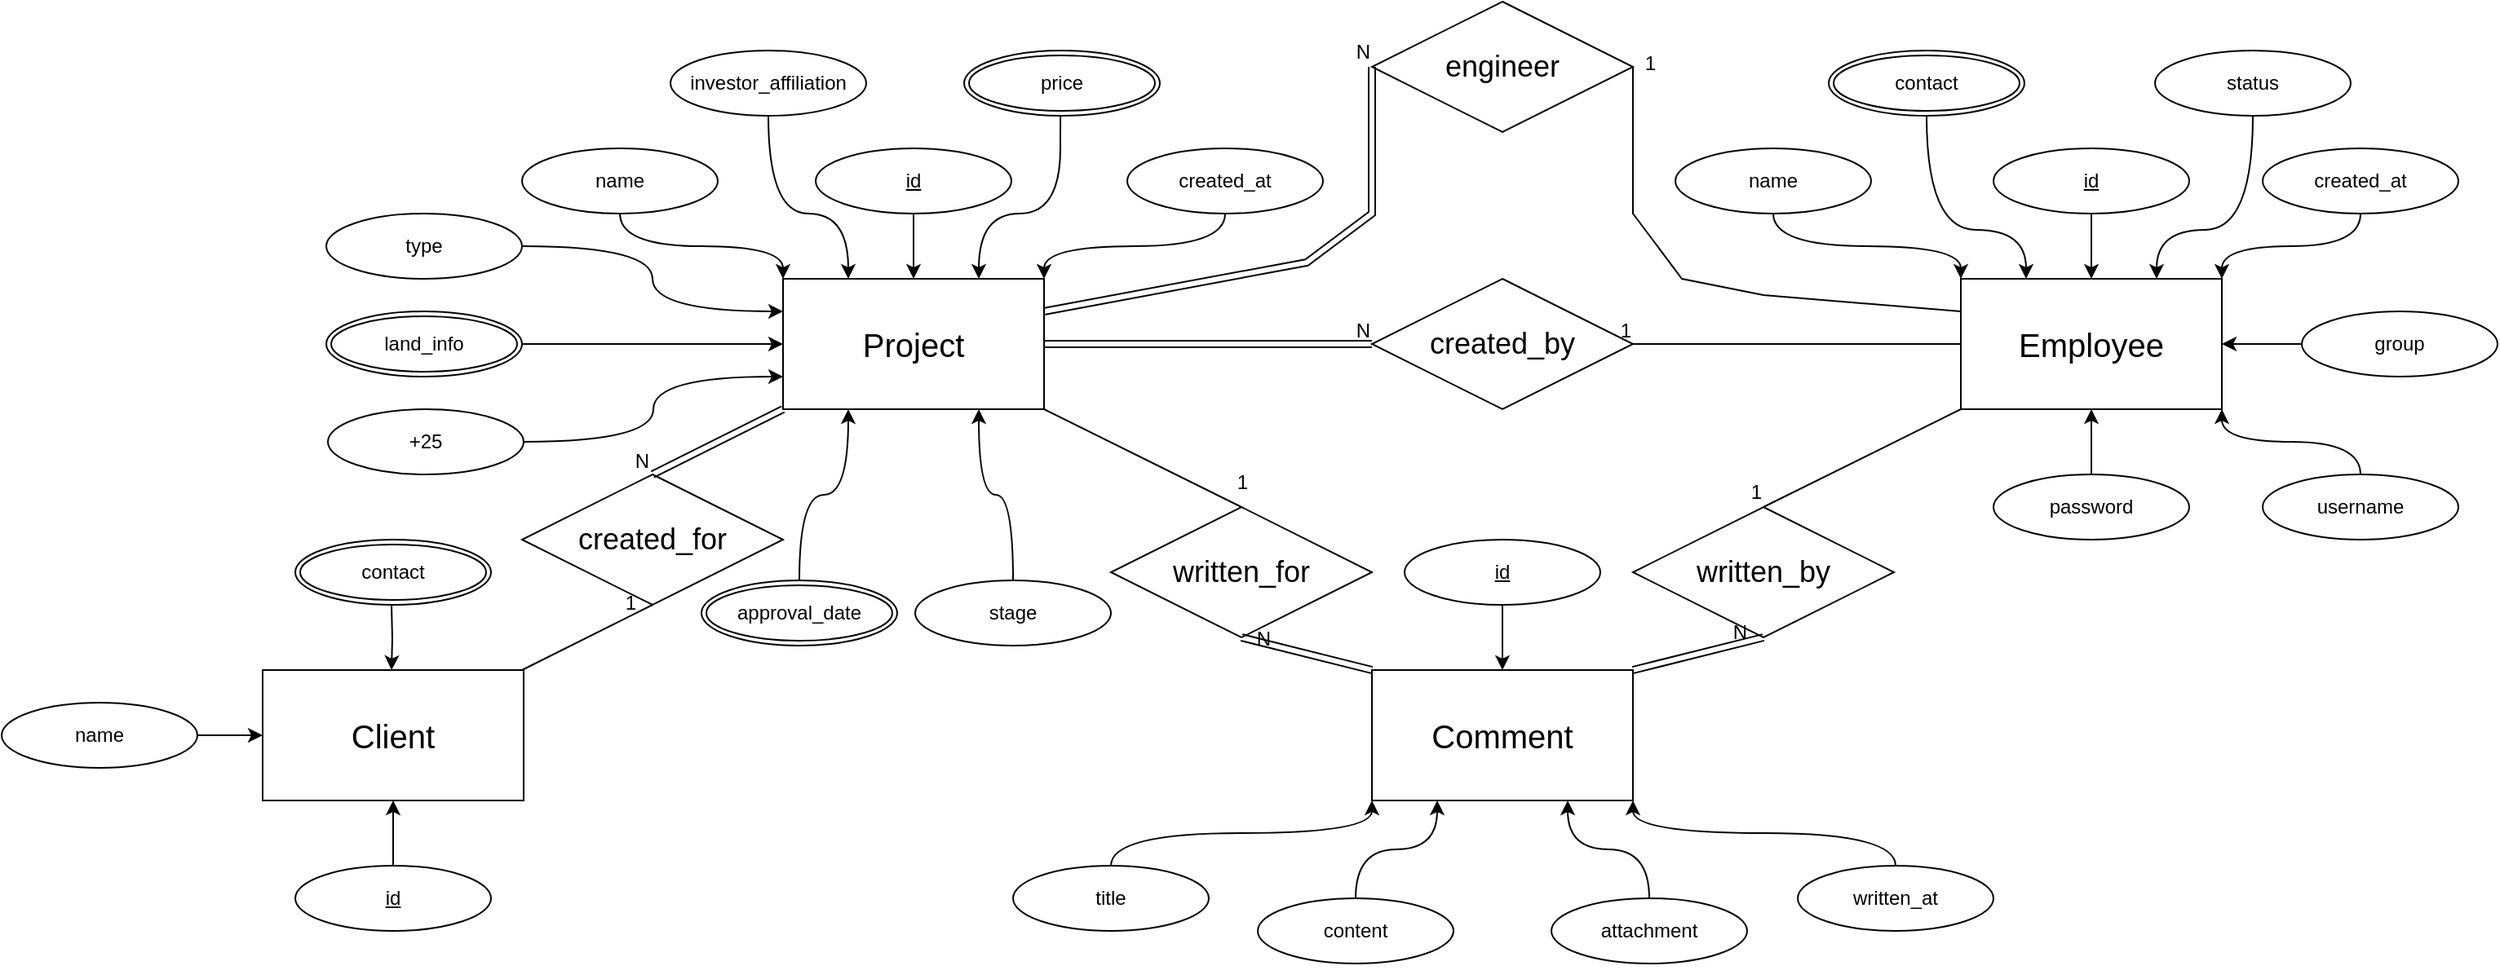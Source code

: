 <mxfile version="22.1.5" type="github">
  <diagram name="Page-1" id="nNpLAruxsdGebeE1YQzH">
    <mxGraphModel dx="1841" dy="941" grid="1" gridSize="10" guides="1" tooltips="1" connect="1" arrows="1" fold="1" page="1" pageScale="1" pageWidth="827" pageHeight="1169" math="0" shadow="0">
      <root>
        <mxCell id="0" />
        <mxCell id="1" parent="0" />
        <mxCell id="aJLEh5gx3QqnoR06jbg_-3" value="&lt;font style=&quot;font-size: 20px;&quot;&gt;Project&lt;/font&gt;" style="whiteSpace=wrap;html=1;align=center;" parent="1" vertex="1">
          <mxGeometry x="519" y="380" width="160" height="80" as="geometry" />
        </mxCell>
        <mxCell id="aJLEh5gx3QqnoR06jbg_-4" value="&lt;font style=&quot;font-size: 20px;&quot;&gt;Client&lt;/font&gt;" style="whiteSpace=wrap;html=1;align=center;" parent="1" vertex="1">
          <mxGeometry x="200" y="620" width="160" height="80" as="geometry" />
        </mxCell>
        <mxCell id="aJLEh5gx3QqnoR06jbg_-5" value="&lt;font style=&quot;font-size: 20px;&quot;&gt;Employee&lt;/font&gt;" style="whiteSpace=wrap;html=1;align=center;" parent="1" vertex="1">
          <mxGeometry x="1241" y="380" width="160" height="80" as="geometry" />
        </mxCell>
        <mxCell id="aJLEh5gx3QqnoR06jbg_-7" value="&lt;font style=&quot;font-size: 20px;&quot;&gt;Comment&lt;/font&gt;" style="whiteSpace=wrap;html=1;align=center;" parent="1" vertex="1">
          <mxGeometry x="880" y="620" width="160" height="80" as="geometry" />
        </mxCell>
        <mxCell id="SDNTI_QLvfvPA9n5V9hH-60" style="edgeStyle=orthogonalEdgeStyle;rounded=0;orthogonalLoop=1;jettySize=auto;html=1;exitX=0.5;exitY=1;exitDx=0;exitDy=0;entryX=0;entryY=0;entryDx=0;entryDy=0;curved=1;" parent="1" source="aJLEh5gx3QqnoR06jbg_-8" target="aJLEh5gx3QqnoR06jbg_-3" edge="1">
          <mxGeometry relative="1" as="geometry" />
        </mxCell>
        <mxCell id="aJLEh5gx3QqnoR06jbg_-8" value="name" style="ellipse;whiteSpace=wrap;html=1;align=center;" parent="1" vertex="1">
          <mxGeometry x="359" y="300" width="120" height="40" as="geometry" />
        </mxCell>
        <mxCell id="SDNTI_QLvfvPA9n5V9hH-51" style="edgeStyle=orthogonalEdgeStyle;rounded=0;orthogonalLoop=1;jettySize=auto;html=1;entryX=0.5;entryY=0;entryDx=0;entryDy=0;" parent="1" source="aJLEh5gx3QqnoR06jbg_-12" target="aJLEh5gx3QqnoR06jbg_-3" edge="1">
          <mxGeometry relative="1" as="geometry" />
        </mxCell>
        <mxCell id="aJLEh5gx3QqnoR06jbg_-12" value="id" style="ellipse;whiteSpace=wrap;html=1;align=center;fontStyle=4;" parent="1" vertex="1">
          <mxGeometry x="539" y="300" width="120" height="40" as="geometry" />
        </mxCell>
        <mxCell id="SDNTI_QLvfvPA9n5V9hH-59" style="edgeStyle=orthogonalEdgeStyle;rounded=0;orthogonalLoop=1;jettySize=auto;html=1;exitX=0.5;exitY=1;exitDx=0;exitDy=0;entryX=1;entryY=0;entryDx=0;entryDy=0;curved=1;" parent="1" source="aJLEh5gx3QqnoR06jbg_-14" target="aJLEh5gx3QqnoR06jbg_-3" edge="1">
          <mxGeometry relative="1" as="geometry" />
        </mxCell>
        <mxCell id="aJLEh5gx3QqnoR06jbg_-14" value="created_at" style="ellipse;whiteSpace=wrap;html=1;align=center;" parent="1" vertex="1">
          <mxGeometry x="730" y="300" width="120" height="40" as="geometry" />
        </mxCell>
        <mxCell id="SDNTI_QLvfvPA9n5V9hH-2" value="&lt;span style=&quot;font-size: 18px;&quot;&gt;written_for&lt;/span&gt;" style="shape=rhombus;perimeter=rhombusPerimeter;whiteSpace=wrap;html=1;align=center;" parent="1" vertex="1">
          <mxGeometry x="720" y="520" width="160" height="80" as="geometry" />
        </mxCell>
        <mxCell id="SDNTI_QLvfvPA9n5V9hH-3" value="&lt;font style=&quot;font-size: 18px;&quot;&gt;written_by&lt;/font&gt;" style="shape=rhombus;perimeter=rhombusPerimeter;whiteSpace=wrap;html=1;align=center;" parent="1" vertex="1">
          <mxGeometry x="1040" y="520" width="160" height="80" as="geometry" />
        </mxCell>
        <mxCell id="SDNTI_QLvfvPA9n5V9hH-5" value="&lt;font style=&quot;font-size: 18px;&quot;&gt;created_by&lt;/font&gt;" style="shape=rhombus;perimeter=rhombusPerimeter;whiteSpace=wrap;html=1;align=center;" parent="1" vertex="1">
          <mxGeometry x="880" y="380" width="160" height="80" as="geometry" />
        </mxCell>
        <mxCell id="SDNTI_QLvfvPA9n5V9hH-13" value="" style="shape=link;html=1;rounded=0;exitX=1;exitY=0.5;exitDx=0;exitDy=0;entryX=0;entryY=0.5;entryDx=0;entryDy=0;" parent="1" source="aJLEh5gx3QqnoR06jbg_-3" target="SDNTI_QLvfvPA9n5V9hH-5" edge="1">
          <mxGeometry relative="1" as="geometry">
            <mxPoint x="969" y="610" as="sourcePoint" />
            <mxPoint x="839" y="420" as="targetPoint" />
          </mxGeometry>
        </mxCell>
        <mxCell id="SDNTI_QLvfvPA9n5V9hH-14" value="N" style="resizable=0;html=1;whiteSpace=wrap;align=right;verticalAlign=bottom;" parent="SDNTI_QLvfvPA9n5V9hH-13" connectable="0" vertex="1">
          <mxGeometry x="1" relative="1" as="geometry" />
        </mxCell>
        <mxCell id="SDNTI_QLvfvPA9n5V9hH-15" value="" style="endArrow=none;html=1;rounded=0;entryX=1;entryY=0.5;entryDx=0;entryDy=0;exitX=0;exitY=0.5;exitDx=0;exitDy=0;" parent="1" source="aJLEh5gx3QqnoR06jbg_-5" target="SDNTI_QLvfvPA9n5V9hH-5" edge="1">
          <mxGeometry relative="1" as="geometry">
            <mxPoint x="886" y="620" as="sourcePoint" />
            <mxPoint x="1052" y="420" as="targetPoint" />
          </mxGeometry>
        </mxCell>
        <mxCell id="SDNTI_QLvfvPA9n5V9hH-16" value="1" style="resizable=0;html=1;whiteSpace=wrap;align=right;verticalAlign=bottom;" parent="SDNTI_QLvfvPA9n5V9hH-15" connectable="0" vertex="1">
          <mxGeometry x="1" relative="1" as="geometry" />
        </mxCell>
        <mxCell id="SDNTI_QLvfvPA9n5V9hH-23" value="" style="shape=link;html=1;rounded=0;entryX=0.5;entryY=1;entryDx=0;entryDy=0;exitX=0;exitY=0;exitDx=0;exitDy=0;" parent="1" target="SDNTI_QLvfvPA9n5V9hH-2" edge="1" source="aJLEh5gx3QqnoR06jbg_-7">
          <mxGeometry relative="1" as="geometry">
            <mxPoint x="839" y="620" as="sourcePoint" />
            <mxPoint x="859" y="780" as="targetPoint" />
          </mxGeometry>
        </mxCell>
        <mxCell id="SDNTI_QLvfvPA9n5V9hH-24" value="N" style="resizable=0;html=1;whiteSpace=wrap;align=right;verticalAlign=bottom;" parent="SDNTI_QLvfvPA9n5V9hH-23" connectable="0" vertex="1">
          <mxGeometry x="1" relative="1" as="geometry">
            <mxPoint x="20" y="10" as="offset" />
          </mxGeometry>
        </mxCell>
        <mxCell id="SDNTI_QLvfvPA9n5V9hH-27" value="" style="endArrow=none;html=1;rounded=0;exitX=1;exitY=1;exitDx=0;exitDy=0;entryX=0.5;entryY=0;entryDx=0;entryDy=0;" parent="1" source="aJLEh5gx3QqnoR06jbg_-3" target="SDNTI_QLvfvPA9n5V9hH-2" edge="1">
          <mxGeometry relative="1" as="geometry">
            <mxPoint x="649" y="730" as="sourcePoint" />
            <mxPoint x="809" y="730" as="targetPoint" />
          </mxGeometry>
        </mxCell>
        <mxCell id="SDNTI_QLvfvPA9n5V9hH-28" value="1" style="resizable=0;html=1;whiteSpace=wrap;align=right;verticalAlign=bottom;" parent="SDNTI_QLvfvPA9n5V9hH-27" connectable="0" vertex="1">
          <mxGeometry x="1" relative="1" as="geometry">
            <mxPoint x="6" y="-6" as="offset" />
          </mxGeometry>
        </mxCell>
        <mxCell id="SDNTI_QLvfvPA9n5V9hH-31" value="" style="shape=link;html=1;rounded=0;entryX=0.5;entryY=1;entryDx=0;entryDy=0;exitX=1;exitY=0;exitDx=0;exitDy=0;" parent="1" source="aJLEh5gx3QqnoR06jbg_-7" target="SDNTI_QLvfvPA9n5V9hH-3" edge="1">
          <mxGeometry relative="1" as="geometry">
            <mxPoint x="1054" y="620" as="sourcePoint" />
            <mxPoint x="1184" y="650" as="targetPoint" />
          </mxGeometry>
        </mxCell>
        <mxCell id="SDNTI_QLvfvPA9n5V9hH-32" value="N" style="resizable=0;html=1;whiteSpace=wrap;align=right;verticalAlign=bottom;" parent="SDNTI_QLvfvPA9n5V9hH-31" connectable="0" vertex="1">
          <mxGeometry x="1" relative="1" as="geometry">
            <mxPoint x="-9" y="6" as="offset" />
          </mxGeometry>
        </mxCell>
        <mxCell id="SDNTI_QLvfvPA9n5V9hH-36" value="" style="endArrow=none;html=1;rounded=0;entryX=0.5;entryY=0;entryDx=0;entryDy=0;exitX=0;exitY=1;exitDx=0;exitDy=0;" parent="1" source="aJLEh5gx3QqnoR06jbg_-5" edge="1" target="SDNTI_QLvfvPA9n5V9hH-3">
          <mxGeometry relative="1" as="geometry">
            <mxPoint x="1036" y="650" as="sourcePoint" />
            <mxPoint x="1146" y="500" as="targetPoint" />
          </mxGeometry>
        </mxCell>
        <mxCell id="SDNTI_QLvfvPA9n5V9hH-37" value="1" style="resizable=0;html=1;whiteSpace=wrap;align=right;verticalAlign=bottom;" parent="SDNTI_QLvfvPA9n5V9hH-36" connectable="0" vertex="1">
          <mxGeometry x="1" relative="1" as="geometry" />
        </mxCell>
        <mxCell id="SDNTI_QLvfvPA9n5V9hH-56" style="edgeStyle=orthogonalEdgeStyle;rounded=0;orthogonalLoop=1;jettySize=auto;html=1;exitX=0.5;exitY=1;exitDx=0;exitDy=0;entryX=0.5;entryY=0;entryDx=0;entryDy=0;" parent="1" source="SDNTI_QLvfvPA9n5V9hH-40" target="aJLEh5gx3QqnoR06jbg_-7" edge="1">
          <mxGeometry relative="1" as="geometry" />
        </mxCell>
        <mxCell id="SDNTI_QLvfvPA9n5V9hH-40" value="id" style="ellipse;whiteSpace=wrap;html=1;align=center;fontStyle=4;" parent="1" vertex="1">
          <mxGeometry x="900" y="540" width="120" height="40" as="geometry" />
        </mxCell>
        <mxCell id="SDNTI_QLvfvPA9n5V9hH-58" style="edgeStyle=orthogonalEdgeStyle;rounded=0;orthogonalLoop=1;jettySize=auto;html=1;exitX=0.5;exitY=0;exitDx=0;exitDy=0;entryX=0;entryY=1;entryDx=0;entryDy=0;curved=1;" parent="1" source="SDNTI_QLvfvPA9n5V9hH-42" target="aJLEh5gx3QqnoR06jbg_-7" edge="1">
          <mxGeometry relative="1" as="geometry" />
        </mxCell>
        <mxCell id="SDNTI_QLvfvPA9n5V9hH-42" value="title" style="ellipse;whiteSpace=wrap;html=1;align=center;" parent="1" vertex="1">
          <mxGeometry x="660" y="740" width="120" height="40" as="geometry" />
        </mxCell>
        <mxCell id="SDNTI_QLvfvPA9n5V9hH-46" style="edgeStyle=orthogonalEdgeStyle;rounded=0;orthogonalLoop=1;jettySize=auto;html=1;exitX=0.5;exitY=0;exitDx=0;exitDy=0;entryX=1;entryY=1;entryDx=0;entryDy=0;curved=1;" parent="1" source="RIMqFJOwCI_X9LtQb5GI-6" target="aJLEh5gx3QqnoR06jbg_-7" edge="1">
          <mxGeometry relative="1" as="geometry">
            <mxPoint x="1190.5" y="740" as="sourcePoint" />
          </mxGeometry>
        </mxCell>
        <mxCell id="SDNTI_QLvfvPA9n5V9hH-57" style="edgeStyle=orthogonalEdgeStyle;rounded=0;orthogonalLoop=1;jettySize=auto;html=1;exitX=0.5;exitY=0;exitDx=0;exitDy=0;entryX=0.25;entryY=1;entryDx=0;entryDy=0;curved=1;" parent="1" source="SDNTI_QLvfvPA9n5V9hH-47" target="aJLEh5gx3QqnoR06jbg_-7" edge="1">
          <mxGeometry relative="1" as="geometry" />
        </mxCell>
        <mxCell id="SDNTI_QLvfvPA9n5V9hH-47" value="content" style="ellipse;whiteSpace=wrap;html=1;align=center;" parent="1" vertex="1">
          <mxGeometry x="810" y="760" width="120" height="40" as="geometry" />
        </mxCell>
        <mxCell id="SDNTI_QLvfvPA9n5V9hH-61" value="&lt;span style=&quot;font-size: 18px;&quot;&gt;created_for&lt;/span&gt;" style="shape=rhombus;perimeter=rhombusPerimeter;whiteSpace=wrap;html=1;align=center;" parent="1" vertex="1">
          <mxGeometry x="359" y="500" width="160" height="80" as="geometry" />
        </mxCell>
        <mxCell id="SDNTI_QLvfvPA9n5V9hH-64" value="" style="shape=link;html=1;rounded=0;entryX=0.5;entryY=0;entryDx=0;entryDy=0;exitX=0;exitY=1;exitDx=0;exitDy=0;" parent="1" source="aJLEh5gx3QqnoR06jbg_-3" target="SDNTI_QLvfvPA9n5V9hH-61" edge="1">
          <mxGeometry relative="1" as="geometry">
            <mxPoint x="509" y="600" as="sourcePoint" />
            <mxPoint x="669" y="600" as="targetPoint" />
          </mxGeometry>
        </mxCell>
        <mxCell id="SDNTI_QLvfvPA9n5V9hH-65" value="N" style="resizable=0;html=1;whiteSpace=wrap;align=right;verticalAlign=bottom;" parent="SDNTI_QLvfvPA9n5V9hH-64" connectable="0" vertex="1">
          <mxGeometry x="1" relative="1" as="geometry" />
        </mxCell>
        <mxCell id="SDNTI_QLvfvPA9n5V9hH-66" value="" style="endArrow=none;html=1;rounded=0;entryX=0.5;entryY=1;entryDx=0;entryDy=0;exitX=1;exitY=0;exitDx=0;exitDy=0;" parent="1" target="SDNTI_QLvfvPA9n5V9hH-61" edge="1">
          <mxGeometry relative="1" as="geometry">
            <mxPoint x="359" y="620" as="sourcePoint" />
            <mxPoint x="669" y="600" as="targetPoint" />
          </mxGeometry>
        </mxCell>
        <mxCell id="SDNTI_QLvfvPA9n5V9hH-67" value="1" style="resizable=0;html=1;whiteSpace=wrap;align=right;verticalAlign=bottom;" parent="SDNTI_QLvfvPA9n5V9hH-66" connectable="0" vertex="1">
          <mxGeometry x="1" relative="1" as="geometry">
            <mxPoint x="-9" y="8" as="offset" />
          </mxGeometry>
        </mxCell>
        <mxCell id="SDNTI_QLvfvPA9n5V9hH-69" style="edgeStyle=orthogonalEdgeStyle;rounded=0;orthogonalLoop=1;jettySize=auto;html=1;exitX=0.5;exitY=1;exitDx=0;exitDy=0;entryX=0.5;entryY=0;entryDx=0;entryDy=0;" parent="1" source="SDNTI_QLvfvPA9n5V9hH-68" target="aJLEh5gx3QqnoR06jbg_-5" edge="1">
          <mxGeometry relative="1" as="geometry" />
        </mxCell>
        <mxCell id="SDNTI_QLvfvPA9n5V9hH-68" value="id" style="ellipse;whiteSpace=wrap;html=1;align=center;fontStyle=4;" parent="1" vertex="1">
          <mxGeometry x="1261" y="300" width="120" height="40" as="geometry" />
        </mxCell>
        <mxCell id="SDNTI_QLvfvPA9n5V9hH-71" style="edgeStyle=orthogonalEdgeStyle;rounded=0;orthogonalLoop=1;jettySize=auto;html=1;exitX=0.5;exitY=1;exitDx=0;exitDy=0;entryX=0;entryY=0;entryDx=0;entryDy=0;curved=1;" parent="1" source="SDNTI_QLvfvPA9n5V9hH-70" target="aJLEh5gx3QqnoR06jbg_-5" edge="1">
          <mxGeometry relative="1" as="geometry" />
        </mxCell>
        <mxCell id="SDNTI_QLvfvPA9n5V9hH-70" value="name" style="ellipse;whiteSpace=wrap;html=1;align=center;" parent="1" vertex="1">
          <mxGeometry x="1066" y="300" width="120" height="40" as="geometry" />
        </mxCell>
        <mxCell id="SDNTI_QLvfvPA9n5V9hH-73" style="edgeStyle=orthogonalEdgeStyle;rounded=0;orthogonalLoop=1;jettySize=auto;html=1;exitX=0.5;exitY=1;exitDx=0;exitDy=0;entryX=0.75;entryY=0;entryDx=0;entryDy=0;curved=1;" parent="1" source="RIMqFJOwCI_X9LtQb5GI-5" target="aJLEh5gx3QqnoR06jbg_-3" edge="1">
          <mxGeometry relative="1" as="geometry">
            <Array as="points">
              <mxPoint x="689" y="260" />
              <mxPoint x="689" y="340" />
              <mxPoint x="639" y="340" />
            </Array>
            <mxPoint x="689" y="280" as="sourcePoint" />
          </mxGeometry>
        </mxCell>
        <mxCell id="SDNTI_QLvfvPA9n5V9hH-75" style="edgeStyle=orthogonalEdgeStyle;rounded=0;orthogonalLoop=1;jettySize=auto;html=1;exitX=0.5;exitY=1;exitDx=0;exitDy=0;entryX=1;entryY=0;entryDx=0;entryDy=0;curved=1;" parent="1" source="SDNTI_QLvfvPA9n5V9hH-74" target="aJLEh5gx3QqnoR06jbg_-5" edge="1">
          <mxGeometry relative="1" as="geometry" />
        </mxCell>
        <mxCell id="SDNTI_QLvfvPA9n5V9hH-74" value="created_at" style="ellipse;whiteSpace=wrap;html=1;align=center;" parent="1" vertex="1">
          <mxGeometry x="1426" y="300" width="120" height="40" as="geometry" />
        </mxCell>
        <mxCell id="SDNTI_QLvfvPA9n5V9hH-77" style="edgeStyle=orthogonalEdgeStyle;rounded=0;orthogonalLoop=1;jettySize=auto;html=1;exitX=0.5;exitY=1;exitDx=0;exitDy=0;entryX=0.75;entryY=0;entryDx=0;entryDy=0;curved=1;" parent="1" source="SDNTI_QLvfvPA9n5V9hH-76" target="aJLEh5gx3QqnoR06jbg_-5" edge="1">
          <mxGeometry relative="1" as="geometry">
            <Array as="points">
              <mxPoint x="1420" y="350" />
              <mxPoint x="1361" y="350" />
            </Array>
          </mxGeometry>
        </mxCell>
        <mxCell id="SDNTI_QLvfvPA9n5V9hH-76" value="status" style="ellipse;whiteSpace=wrap;html=1;align=center;" parent="1" vertex="1">
          <mxGeometry x="1360" y="240" width="120" height="40" as="geometry" />
        </mxCell>
        <mxCell id="SDNTI_QLvfvPA9n5V9hH-79" style="edgeStyle=orthogonalEdgeStyle;rounded=0;orthogonalLoop=1;jettySize=auto;html=1;exitX=0;exitY=0.5;exitDx=0;exitDy=0;entryX=1;entryY=0.5;entryDx=0;entryDy=0;" parent="1" source="SDNTI_QLvfvPA9n5V9hH-78" target="aJLEh5gx3QqnoR06jbg_-5" edge="1">
          <mxGeometry relative="1" as="geometry" />
        </mxCell>
        <mxCell id="SDNTI_QLvfvPA9n5V9hH-78" value="group" style="ellipse;whiteSpace=wrap;html=1;align=center;" parent="1" vertex="1">
          <mxGeometry x="1450" y="400" width="120" height="40" as="geometry" />
        </mxCell>
        <mxCell id="SDNTI_QLvfvPA9n5V9hH-82" style="edgeStyle=orthogonalEdgeStyle;rounded=0;orthogonalLoop=1;jettySize=auto;html=1;exitX=0.5;exitY=1;exitDx=0;exitDy=0;entryX=0.25;entryY=0;entryDx=0;entryDy=0;curved=1;" parent="1" source="SDNTI_QLvfvPA9n5V9hH-81" target="aJLEh5gx3QqnoR06jbg_-5" edge="1">
          <mxGeometry relative="1" as="geometry">
            <Array as="points">
              <mxPoint x="1220" y="350" />
              <mxPoint x="1281" y="350" />
            </Array>
          </mxGeometry>
        </mxCell>
        <mxCell id="SDNTI_QLvfvPA9n5V9hH-81" value="contact" style="ellipse;shape=doubleEllipse;margin=3;whiteSpace=wrap;html=1;align=center;" parent="1" vertex="1">
          <mxGeometry x="1160" y="240" width="120" height="40" as="geometry" />
        </mxCell>
        <mxCell id="SDNTI_QLvfvPA9n5V9hH-84" style="edgeStyle=orthogonalEdgeStyle;rounded=0;orthogonalLoop=1;jettySize=auto;html=1;exitX=0.5;exitY=0;exitDx=0;exitDy=0;entryX=0.5;entryY=1;entryDx=0;entryDy=0;" parent="1" source="SDNTI_QLvfvPA9n5V9hH-83" target="aJLEh5gx3QqnoR06jbg_-5" edge="1">
          <mxGeometry relative="1" as="geometry" />
        </mxCell>
        <mxCell id="SDNTI_QLvfvPA9n5V9hH-83" value="password" style="ellipse;whiteSpace=wrap;html=1;align=center;" parent="1" vertex="1">
          <mxGeometry x="1261" y="500" width="120" height="40" as="geometry" />
        </mxCell>
        <mxCell id="SDNTI_QLvfvPA9n5V9hH-86" style="edgeStyle=orthogonalEdgeStyle;rounded=0;orthogonalLoop=1;jettySize=auto;html=1;exitX=0.5;exitY=0;exitDx=0;exitDy=0;entryX=1;entryY=1;entryDx=0;entryDy=0;curved=1;" parent="1" source="SDNTI_QLvfvPA9n5V9hH-85" target="aJLEh5gx3QqnoR06jbg_-5" edge="1">
          <mxGeometry relative="1" as="geometry" />
        </mxCell>
        <mxCell id="SDNTI_QLvfvPA9n5V9hH-85" value="username" style="ellipse;whiteSpace=wrap;html=1;align=center;" parent="1" vertex="1">
          <mxGeometry x="1426" y="500" width="120" height="40" as="geometry" />
        </mxCell>
        <mxCell id="SDNTI_QLvfvPA9n5V9hH-88" style="edgeStyle=orthogonalEdgeStyle;rounded=0;orthogonalLoop=1;jettySize=auto;html=1;exitX=0.5;exitY=0;exitDx=0;exitDy=0;entryX=0.5;entryY=1;entryDx=0;entryDy=0;" parent="1" source="SDNTI_QLvfvPA9n5V9hH-87" target="aJLEh5gx3QqnoR06jbg_-4" edge="1">
          <mxGeometry relative="1" as="geometry" />
        </mxCell>
        <mxCell id="SDNTI_QLvfvPA9n5V9hH-87" value="id" style="ellipse;whiteSpace=wrap;html=1;align=center;fontStyle=4;" parent="1" vertex="1">
          <mxGeometry x="220" y="740" width="120" height="40" as="geometry" />
        </mxCell>
        <mxCell id="SDNTI_QLvfvPA9n5V9hH-98" style="edgeStyle=orthogonalEdgeStyle;rounded=0;orthogonalLoop=1;jettySize=auto;html=1;exitX=1;exitY=0.5;exitDx=0;exitDy=0;entryX=0;entryY=0.5;entryDx=0;entryDy=0;" parent="1" source="SDNTI_QLvfvPA9n5V9hH-89" target="aJLEh5gx3QqnoR06jbg_-4" edge="1">
          <mxGeometry relative="1" as="geometry" />
        </mxCell>
        <mxCell id="SDNTI_QLvfvPA9n5V9hH-89" value="name" style="ellipse;whiteSpace=wrap;html=1;align=center;" parent="1" vertex="1">
          <mxGeometry x="40" y="640" width="120" height="40" as="geometry" />
        </mxCell>
        <mxCell id="SDNTI_QLvfvPA9n5V9hH-99" style="edgeStyle=orthogonalEdgeStyle;rounded=0;orthogonalLoop=1;jettySize=auto;html=1;exitX=0.5;exitY=1;exitDx=0;exitDy=0;entryX=0.5;entryY=0;entryDx=0;entryDy=0;" parent="1" edge="1">
          <mxGeometry relative="1" as="geometry">
            <mxPoint x="279" y="580" as="sourcePoint" />
            <mxPoint x="279" y="620" as="targetPoint" />
          </mxGeometry>
        </mxCell>
        <mxCell id="SDNTI_QLvfvPA9n5V9hH-92" value="contact" style="ellipse;shape=doubleEllipse;margin=3;whiteSpace=wrap;html=1;align=center;" parent="1" vertex="1">
          <mxGeometry x="220" y="540" width="120" height="40" as="geometry" />
        </mxCell>
        <mxCell id="-LRvNkY8fDiI8-IwnKbi-2" style="edgeStyle=orthogonalEdgeStyle;rounded=0;orthogonalLoop=1;jettySize=auto;html=1;exitX=0.5;exitY=0;exitDx=0;exitDy=0;entryX=0.75;entryY=1;entryDx=0;entryDy=0;curved=1;" parent="1" source="-LRvNkY8fDiI8-IwnKbi-1" target="aJLEh5gx3QqnoR06jbg_-7" edge="1">
          <mxGeometry relative="1" as="geometry" />
        </mxCell>
        <mxCell id="-LRvNkY8fDiI8-IwnKbi-1" value="attachment" style="ellipse;whiteSpace=wrap;html=1;align=center;" parent="1" vertex="1">
          <mxGeometry x="990" y="760" width="120" height="40" as="geometry" />
        </mxCell>
        <mxCell id="-LRvNkY8fDiI8-IwnKbi-4" style="edgeStyle=orthogonalEdgeStyle;rounded=0;orthogonalLoop=1;jettySize=auto;html=1;exitX=1;exitY=0.5;exitDx=0;exitDy=0;entryX=0;entryY=0.25;entryDx=0;entryDy=0;curved=1;" parent="1" source="-LRvNkY8fDiI8-IwnKbi-3" target="aJLEh5gx3QqnoR06jbg_-3" edge="1">
          <mxGeometry relative="1" as="geometry" />
        </mxCell>
        <mxCell id="-LRvNkY8fDiI8-IwnKbi-3" value="type" style="ellipse;whiteSpace=wrap;html=1;align=center;" parent="1" vertex="1">
          <mxGeometry x="239" y="340" width="120" height="40" as="geometry" />
        </mxCell>
        <mxCell id="-LRvNkY8fDiI8-IwnKbi-6" style="edgeStyle=orthogonalEdgeStyle;rounded=0;orthogonalLoop=1;jettySize=auto;html=1;exitX=1;exitY=0.5;exitDx=0;exitDy=0;entryX=0;entryY=0.5;entryDx=0;entryDy=0;" parent="1" source="-LRvNkY8fDiI8-IwnKbi-5" target="aJLEh5gx3QqnoR06jbg_-3" edge="1">
          <mxGeometry relative="1" as="geometry">
            <mxPoint x="389" y="420" as="targetPoint" />
          </mxGeometry>
        </mxCell>
        <mxCell id="-LRvNkY8fDiI8-IwnKbi-5" value="land_info" style="ellipse;shape=doubleEllipse;margin=3;whiteSpace=wrap;html=1;align=center;" parent="1" vertex="1">
          <mxGeometry x="239" y="400" width="120" height="40" as="geometry" />
        </mxCell>
        <mxCell id="-LRvNkY8fDiI8-IwnKbi-7" value="&lt;font style=&quot;font-size: 18px;&quot;&gt;engineer&lt;/font&gt;" style="shape=rhombus;perimeter=rhombusPerimeter;whiteSpace=wrap;html=1;align=center;" parent="1" vertex="1">
          <mxGeometry x="880" y="210" width="160" height="80" as="geometry" />
        </mxCell>
        <mxCell id="-LRvNkY8fDiI8-IwnKbi-8" value="" style="endArrow=none;html=1;rounded=0;entryX=1;entryY=0.5;entryDx=0;entryDy=0;exitX=0;exitY=0.25;exitDx=0;exitDy=0;" parent="1" source="aJLEh5gx3QqnoR06jbg_-5" target="-LRvNkY8fDiI8-IwnKbi-7" edge="1">
          <mxGeometry relative="1" as="geometry">
            <mxPoint x="760" y="100" as="sourcePoint" />
            <mxPoint x="907" y="100" as="targetPoint" />
            <Array as="points">
              <mxPoint x="1120" y="390" />
              <mxPoint x="1070" y="380" />
              <mxPoint x="1040" y="340" />
              <mxPoint x="1040" y="300" />
            </Array>
          </mxGeometry>
        </mxCell>
        <mxCell id="-LRvNkY8fDiI8-IwnKbi-9" value="1" style="resizable=0;html=1;whiteSpace=wrap;align=right;verticalAlign=bottom;" parent="-LRvNkY8fDiI8-IwnKbi-8" connectable="0" vertex="1">
          <mxGeometry x="1" relative="1" as="geometry">
            <mxPoint x="15" y="7" as="offset" />
          </mxGeometry>
        </mxCell>
        <mxCell id="-LRvNkY8fDiI8-IwnKbi-10" value="" style="shape=link;html=1;rounded=0;entryX=0;entryY=0.5;entryDx=0;entryDy=0;exitX=1;exitY=0.25;exitDx=0;exitDy=0;" parent="1" source="aJLEh5gx3QqnoR06jbg_-3" target="-LRvNkY8fDiI8-IwnKbi-7" edge="1">
          <mxGeometry relative="1" as="geometry">
            <mxPoint x="880" y="290" as="sourcePoint" />
            <mxPoint x="490" y="210" as="targetPoint" />
            <Array as="points">
              <mxPoint x="840" y="370" />
              <mxPoint x="880" y="340" />
              <mxPoint x="880" y="300" />
            </Array>
          </mxGeometry>
        </mxCell>
        <mxCell id="-LRvNkY8fDiI8-IwnKbi-11" value="N" style="resizable=0;html=1;whiteSpace=wrap;align=right;verticalAlign=bottom;" parent="-LRvNkY8fDiI8-IwnKbi-10" connectable="0" vertex="1">
          <mxGeometry x="1" relative="1" as="geometry" />
        </mxCell>
        <mxCell id="-LRvNkY8fDiI8-IwnKbi-16" style="edgeStyle=orthogonalEdgeStyle;rounded=0;orthogonalLoop=1;jettySize=auto;html=1;exitX=0.5;exitY=0;exitDx=0;exitDy=0;entryX=0.25;entryY=1;entryDx=0;entryDy=0;curved=1;" parent="1" source="-LRvNkY8fDiI8-IwnKbi-15" target="aJLEh5gx3QqnoR06jbg_-3" edge="1">
          <mxGeometry relative="1" as="geometry" />
        </mxCell>
        <mxCell id="-LRvNkY8fDiI8-IwnKbi-15" value="approval_date" style="ellipse;shape=doubleEllipse;margin=3;whiteSpace=wrap;html=1;align=center;" parent="1" vertex="1">
          <mxGeometry x="469" y="565" width="120" height="40" as="geometry" />
        </mxCell>
        <mxCell id="RIMqFJOwCI_X9LtQb5GI-2" style="edgeStyle=orthogonalEdgeStyle;rounded=0;orthogonalLoop=1;jettySize=auto;html=1;exitX=1;exitY=0.5;exitDx=0;exitDy=0;entryX=0;entryY=0.75;entryDx=0;entryDy=0;curved=1;" edge="1" parent="1" source="RIMqFJOwCI_X9LtQb5GI-1" target="aJLEh5gx3QqnoR06jbg_-3">
          <mxGeometry relative="1" as="geometry">
            <mxPoint x="380" y="450" as="targetPoint" />
          </mxGeometry>
        </mxCell>
        <mxCell id="RIMqFJOwCI_X9LtQb5GI-1" value="+25" style="ellipse;whiteSpace=wrap;html=1;align=center;" vertex="1" parent="1">
          <mxGeometry x="240" y="460" width="120" height="40" as="geometry" />
        </mxCell>
        <mxCell id="RIMqFJOwCI_X9LtQb5GI-4" style="edgeStyle=orthogonalEdgeStyle;rounded=0;orthogonalLoop=1;jettySize=auto;html=1;exitX=0.5;exitY=1;exitDx=0;exitDy=0;entryX=0.25;entryY=0;entryDx=0;entryDy=0;curved=1;" edge="1" parent="1" source="RIMqFJOwCI_X9LtQb5GI-3" target="aJLEh5gx3QqnoR06jbg_-3">
          <mxGeometry relative="1" as="geometry">
            <Array as="points">
              <mxPoint x="510" y="340" />
              <mxPoint x="559" y="340" />
            </Array>
          </mxGeometry>
        </mxCell>
        <mxCell id="RIMqFJOwCI_X9LtQb5GI-3" value="investor_affiliation" style="ellipse;whiteSpace=wrap;html=1;align=center;" vertex="1" parent="1">
          <mxGeometry x="450" y="240" width="120" height="40" as="geometry" />
        </mxCell>
        <mxCell id="RIMqFJOwCI_X9LtQb5GI-5" value="price" style="ellipse;shape=doubleEllipse;margin=3;whiteSpace=wrap;html=1;align=center;" vertex="1" parent="1">
          <mxGeometry x="630" y="240" width="120" height="40" as="geometry" />
        </mxCell>
        <mxCell id="RIMqFJOwCI_X9LtQb5GI-6" value="written_at" style="ellipse;whiteSpace=wrap;html=1;align=center;" vertex="1" parent="1">
          <mxGeometry x="1141" y="740" width="120" height="40" as="geometry" />
        </mxCell>
        <mxCell id="RIMqFJOwCI_X9LtQb5GI-7" style="edgeStyle=orthogonalEdgeStyle;rounded=0;orthogonalLoop=1;jettySize=auto;html=1;entryX=0;entryY=1;entryDx=0;entryDy=0;" edge="1" parent="1">
          <mxGeometry relative="1" as="geometry">
            <mxPoint x="420" y="800" as="sourcePoint" />
            <mxPoint x="420" y="800" as="targetPoint" />
          </mxGeometry>
        </mxCell>
        <mxCell id="RIMqFJOwCI_X9LtQb5GI-9" style="edgeStyle=orthogonalEdgeStyle;rounded=0;orthogonalLoop=1;jettySize=auto;html=1;exitX=0.5;exitY=0;exitDx=0;exitDy=0;entryX=0.75;entryY=1;entryDx=0;entryDy=0;curved=1;" edge="1" parent="1" source="RIMqFJOwCI_X9LtQb5GI-8" target="aJLEh5gx3QqnoR06jbg_-3">
          <mxGeometry relative="1" as="geometry" />
        </mxCell>
        <mxCell id="RIMqFJOwCI_X9LtQb5GI-8" value="stage" style="ellipse;whiteSpace=wrap;html=1;align=center;" vertex="1" parent="1">
          <mxGeometry x="600" y="565" width="120" height="40" as="geometry" />
        </mxCell>
      </root>
    </mxGraphModel>
  </diagram>
</mxfile>
